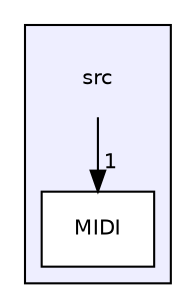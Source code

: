 digraph "src" {
  compound=true
  node [ fontsize="10", fontname="Helvetica"];
  edge [ labelfontsize="10", labelfontname="Helvetica"];
  subgraph clusterdir_68267d1309a1af8e8297ef4c3efbcdba {
    graph [ bgcolor="#eeeeff", pencolor="black", label="" URL="dir_68267d1309a1af8e8297ef4c3efbcdba.html"];
    dir_68267d1309a1af8e8297ef4c3efbcdba [shape=plaintext label="src"];
  dir_663400e38af11bf0bd1f0e16fe6d508b [shape=box label="MIDI" fillcolor="white" style="filled" URL="dir_663400e38af11bf0bd1f0e16fe6d508b.html"];
  }
  dir_68267d1309a1af8e8297ef4c3efbcdba->dir_663400e38af11bf0bd1f0e16fe6d508b [headlabel="1", labeldistance=1.5 headhref="dir_000000_000001.html"];
}
